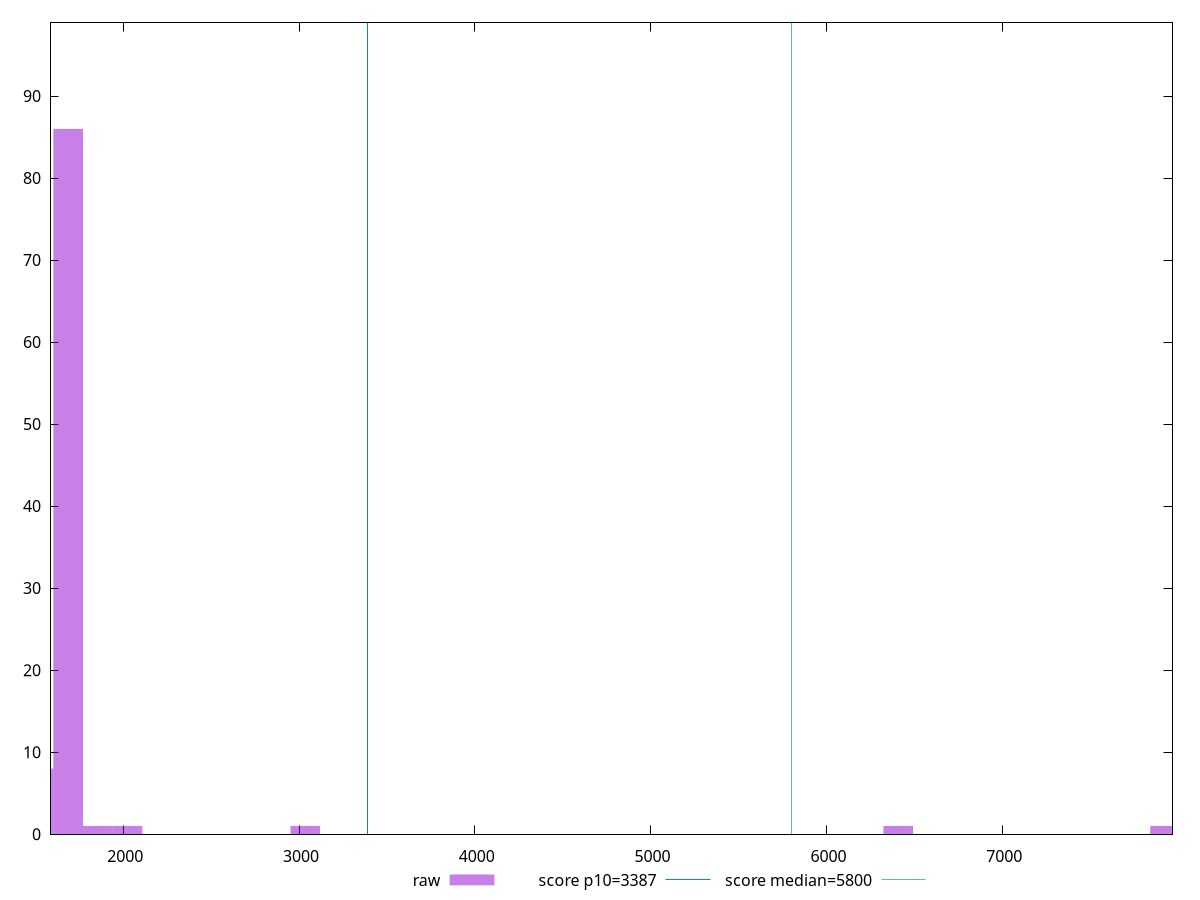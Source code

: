 reset

$raw <<EOF
1686.546917793519 86
1517.8922260141671 8
7926.77051362954 1
1855.201609572871 1
3035.7844520283343 1
2023.856301352223 1
6408.878287615373 1
EOF

set key outside below
set boxwidth 168.6546917793519
set xrange [1583.1881999999998:7968.9386994579345]
set yrange [0:99]
set trange [0:99]
set style fill transparent solid 0.5 noborder

set parametric
set terminal svg size 640, 490 enhanced background rgb 'white'
set output "reports/report_00030_2021-02-24T20-42-31.540Z/speed-index/samples/card/raw/histogram.svg"

plot $raw title "raw" with boxes, \
     3387,t title "score p10=3387", \
     5800,t title "score median=5800"

reset
